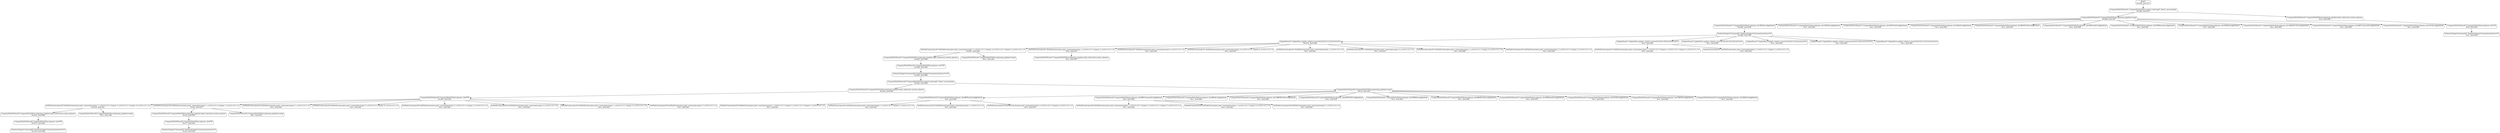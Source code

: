 digraph MCTS {
  node [shape=box, style=rounded];
  0 [label="ROOT
N=300, Q=0.937"];
  1 [label="ComputePathToState#1.ComputePathToState.named_state=gp7_detect_arucomarker
N=300, Q=0.937"];
  2 [label="ComputePathToState#1.ComputePathToState.planning_pipeline=ompl
N=296, Q=0.937"];
  3 [label="ComputePathToState#1.ComputePathToState.planner_id=RRTkConfigDefault
N=285, Q=0.938"];
  4 [label="YaskawaGripperCommand#1.YaskawaGripperCommand.position=0.0
N=284, Q=0.938"];
  5 [label="UpdatePose#1.UpdatePose.update_relative_pose=0.0;0.0;0.11;0.0;0.0;0.0;0.0
N=276, Q=0.938"];
  6 [label="SetPathConstraints#1.SetPathConstraints.joint_constraints=joint_1_s,0.0,0.1,0.1,1.0;joint_3_s,0.0,0.1,0.1,1.0;joint_5_s,0.0,0.1,0.1,1.0
N=267, Q=0.938"];
  7 [label="ComputePathToPose#1.ComputePathToPose.planning_pipeline=pilz_industrial_motion_planner
N=265, Q=0.940"];
  8 [label="ComputePathToPose#1.ComputePathToPose.planner_id=PTP
N=264, Q=0.940"];
  9 [label="YaskawaGripperCommand#2.YaskawaGripperCommand.position=0.235
N=263, Q=0.940"];
  10 [label="ComputePathToState#2.ComputePathToState.named_state=gp7_detect_arucomarker
N=262, Q=0.940"];
  11 [label="ComputePathToState#2.ComputePathToState.planning_pipeline=pilz_industrial_motion_planner
N=242, Q=0.941"];
  12 [label="ComputePathToState#2.ComputePathToState.planner_id=PTP
N=241, Q=0.941"];
  13 [label="SetPathConstraints#2.SetPathConstraints.joint_constraints=joint_1_s,0.0,0.1,0.1,1.0;joint_3_s,0.0,0.1,0.1,1.0;joint_5_s,0.0,0.1,0.1,1.0
N=214, Q=0.941"];
  14 [label="ComputePathToPose#2.ComputePathToPose.planning_pipeline=pilz_industrial_motion_planner
N=212, Q=0.942"];
  15 [label="ComputePathToPose#2.ComputePathToPose.planner_id=PTP
N=211, Q=0.942"];
  16 [label="YaskawaGripperCommand#3.YaskawaGripperCommand.position=0.0
N=210, Q=0.942"];
  17 [label="ComputePathToPose#2.ComputePathToPose.planning_pipeline=ompl
N=1, Q=0.788"];
  18 [label="SetPathConstraints#2.SetPathConstraints.joint_constraints=joint_1_s,0.0,0.1,0.1,1.0;joint_3_s,0.0,0.1,0.1,1.0
N=20, Q=0.937"];
  19 [label="ComputePathToPose#2.ComputePathToPose.planning_pipeline=pilz_industrial_motion_planner
N=18, Q=0.943"];
  20 [label="ComputePathToPose#2.ComputePathToPose.planner_id=PTP
N=17, Q=0.943"];
  21 [label="YaskawaGripperCommand#3.YaskawaGripperCommand.position=0.0
N=16, Q=0.943"];
  22 [label="ComputePathToPose#2.ComputePathToPose.planning_pipeline=ompl
N=1, Q=0.831"];
  23 [label="SetPathConstraints#2.SetPathConstraints.joint_constraints=joint_1_s,0.0,0.1,0.1,1.0
N=1, Q=0.943"];
  24 [label="SetPathConstraints#2.SetPathConstraints.joint_constraints=joint_3_s,0.0,0.1,0.1,1.0;joint_6_s,0.0,0.1,0.1,1.0
N=1, Q=0.941"];
  25 [label="SetPathConstraints#2.SetPathConstraints.joint_constraints=joint_3_s,0.0,0.1,0.1,1.0;joint_5_s,0.0,0.1,0.1,1.0
N=1, Q=0.942"];
  26 [label="SetPathConstraints#2.SetPathConstraints.joint_constraints=joint_3_s,0.0,0.1,0.1,1.0
N=1, Q=0.943"];
  27 [label="SetPathConstraints#2.SetPathConstraints.joint_constraints=joint_1_s,0.0,0.1,0.1,1.0;joint_5_s,0.0,0.1,0.1,1.0
N=1, Q=0.942"];
  28 [label="SetPathConstraints#2.SetPathConstraints.joint_constraints=joint_5_s,0.0,0.1,0.1,1.0
N=1, Q=0.942"];
  29 [label="ComputePathToState#2.ComputePathToState.planning_pipeline=ompl
N=19, Q=0.933"];
  30 [label="ComputePathToState#2.ComputePathToState.planner_id=RRTstarkConfigDefault
N=5, Q=0.928"];
  31 [label="SetPathConstraints#2.SetPathConstraints.joint_constraints=joint_1_s,0.0,0.1,0.1,1.0;joint_3_s,0.0,0.1,0.1,1.0;joint_5_s,0.0,0.1,0.1,1.0
N=1, Q=0.941"];
  32 [label="SetPathConstraints#2.SetPathConstraints.joint_constraints=joint_1_s,0.0,0.1,0.1,1.0;joint_3_s,0.0,0.1,0.1,1.0
N=1, Q=0.943"];
  33 [label="SetPathConstraints#2.SetPathConstraints.joint_constraints=joint_1_s,0.0,0.1,0.1,1.0
N=1, Q=0.940"];
  34 [label="SetPathConstraints#2.SetPathConstraints.joint_constraints=joint_3_s,0.0,0.1,0.1,1.0;joint_6_s,0.0,0.1,0.1,1.0
N=1, Q=0.876"];
  35 [label="ComputePathToState#2.ComputePathToState.planner_id=RRTConnectkConfigDefault
N=4, Q=0.942"];
  36 [label="SetPathConstraints#2.SetPathConstraints.joint_constraints=joint_1_s,0.0,0.1,0.1,1.0;joint_3_s,0.0,0.1,0.1,1.0;joint_5_s,0.0,0.1,0.1,1.0
N=1, Q=0.944"];
  37 [label="SetPathConstraints#2.SetPathConstraints.joint_constraints=joint_1_s,0.0,0.1,0.1,1.0;joint_3_s,0.0,0.1,0.1,1.0
N=1, Q=0.943"];
  38 [label="SetPathConstraints#2.SetPathConstraints.joint_constraints=joint_1_s,0.0,0.1,0.1,1.0
N=1, Q=0.938"];
  39 [label="ComputePathToState#2.ComputePathToState.planner_id=RRTkConfigDefault
N=1, Q=0.940"];
  40 [label="ComputePathToState#2.ComputePathToState.planner_id=LBKPIECEkConfigDefault
N=1, Q=0.942"];
  41 [label="ComputePathToState#2.ComputePathToState.planner_id=KPIECEkConfigDefault
N=1, Q=0.918"];
  42 [label="ComputePathToState#2.ComputePathToState.planner_id=PRMkConfigDefault
N=1, Q=0.943"];
  43 [label="ComputePathToState#2.ComputePathToState.planner_id=BKPIECEkConfigDefault
N=1, Q=0.942"];
  44 [label="ComputePathToState#2.ComputePathToState.planner_id=PRMstarkConfigDefault
N=1, Q=0.878"];
  45 [label="ComputePathToState#2.ComputePathToState.planner_id=ESTkConfigDefault
N=1, Q=0.938"];
  46 [label="ComputePathToState#2.ComputePathToState.planner_id=TRRTkConfigDefault
N=1, Q=0.942"];
  47 [label="ComputePathToState#2.ComputePathToState.planner_id=SBLkConfigDefault
N=1, Q=0.941"];
  48 [label="ComputePathToPose#1.ComputePathToPose.planning_pipeline=ompl
N=1, Q=0.300"];
  49 [label="SetPathConstraints#1.SetPathConstraints.joint_constraints=joint_1_s,0.0,0.1,0.1,1.0;joint_3_s,0.0,0.1,0.1,1.0
N=2, Q=0.937"];
  50 [label="ComputePathToPose#1.ComputePathToPose.planning_pipeline=pilz_industrial_motion_planner
N=1, Q=0.937"];
  51 [label="SetPathConstraints#1.SetPathConstraints.joint_constraints=joint_5_s,0.0,0.1,0.1,1.0
N=1, Q=0.939"];
  52 [label="SetPathConstraints#1.SetPathConstraints.joint_constraints=joint_3_s,0.0,0.1,0.1,1.0;joint_6_s,0.0,0.1,0.1,1.0
N=1, Q=0.937"];
  53 [label="SetPathConstraints#1.SetPathConstraints.joint_constraints=joint_1_s,0.0,0.1,0.1,1.0
N=1, Q=0.941"];
  54 [label="SetPathConstraints#1.SetPathConstraints.joint_constraints=joint_3_s,0.0,0.1,0.1,1.0
N=1, Q=0.937"];
  55 [label="SetPathConstraints#1.SetPathConstraints.joint_constraints=joint_1_s,0.0,0.1,0.1,1.0;joint_5_s,0.0,0.1,0.1,1.0
N=1, Q=0.989"];
  56 [label="SetPathConstraints#1.SetPathConstraints.joint_constraints=joint_3_s,0.0,0.1,0.1,1.0;joint_5_s,0.0,0.1,0.1,1.0
N=1, Q=0.938"];
  57 [label="UpdatePose#1.UpdatePose.update_relative_pose=0.0;0.0;0.105;0.0;0.0;0.0;0.0
N=3, Q=0.923"];
  58 [label="SetPathConstraints#1.SetPathConstraints.joint_constraints=joint_1_s,0.0,0.1,0.1,1.0;joint_3_s,0.0,0.1,0.1,1.0;joint_5_s,0.0,0.1,0.1,1.0
N=1, Q=0.924"];
  59 [label="SetPathConstraints#1.SetPathConstraints.joint_constraints=joint_1_s,0.0,0.1,0.1,1.0;joint_3_s,0.0,0.1,0.1,1.0
N=1, Q=0.922"];
  60 [label="UpdatePose#1.UpdatePose.update_relative_pose=0.0;0.0;0.10;0.0;0.0;0.0;0.0
N=1, Q=0.939"];
  61 [label="UpdatePose#1.UpdatePose.update_relative_pose=0.0;0.0;0.12;0.0;0.0;0.0;0.0
N=1, Q=0.943"];
  62 [label="UpdatePose#1.UpdatePose.update_relative_pose=0.0;0.0;0.125;0.0;0.0;0.0;0.0
N=1, Q=0.943"];
  63 [label="UpdatePose#1.UpdatePose.update_relative_pose=0.0;0.0;0.115;0.0;0.0;0.0;0.0
N=1, Q=0.943"];
  64 [label="ComputePathToState#1.ComputePathToState.planner_id=TRRTkConfigDefault
N=1, Q=0.936"];
  65 [label="ComputePathToState#1.ComputePathToState.planner_id=KPIECEkConfigDefault
N=1, Q=0.939"];
  66 [label="ComputePathToState#1.ComputePathToState.planner_id=SBLkConfigDefault
N=1, Q=0.936"];
  67 [label="ComputePathToState#1.ComputePathToState.planner_id=BKPIECEkConfigDefault
N=1, Q=0.937"];
  68 [label="ComputePathToState#1.ComputePathToState.planner_id=RRTstarkConfigDefault
N=1, Q=0.938"];
  69 [label="ComputePathToState#1.ComputePathToState.planner_id=PRMstarkConfigDefault
N=1, Q=0.941"];
  70 [label="ComputePathToState#1.ComputePathToState.planner_id=PRMkConfigDefault
N=1, Q=0.938"];
  71 [label="ComputePathToState#1.ComputePathToState.planner_id=LBKPIECEkConfigDefault
N=1, Q=0.943"];
  72 [label="ComputePathToState#1.ComputePathToState.planner_id=RRTConnectkConfigDefault
N=1, Q=0.450"];
  73 [label="ComputePathToState#1.ComputePathToState.planner_id=ESTkConfigDefault
N=1, Q=0.939"];
  74 [label="ComputePathToState#1.ComputePathToState.planning_pipeline=pilz_industrial_motion_planner
N=3, Q=0.939"];
  75 [label="ComputePathToState#1.ComputePathToState.planner_id=PTP
N=2, Q=0.939"];
  76 [label="YaskawaGripperCommand#1.YaskawaGripperCommand.position=0.0
N=1, Q=0.939"];
  0 -> 1;
  1 -> 2;
  2 -> 3;
  3 -> 4;
  4 -> 5;
  5 -> 6;
  6 -> 7;
  7 -> 8;
  8 -> 9;
  9 -> 10;
  10 -> 11;
  11 -> 12;
  12 -> 13;
  13 -> 14;
  14 -> 15;
  15 -> 16;
  13 -> 17;
  12 -> 18;
  18 -> 19;
  19 -> 20;
  20 -> 21;
  18 -> 22;
  12 -> 23;
  12 -> 24;
  12 -> 25;
  12 -> 26;
  12 -> 27;
  12 -> 28;
  10 -> 29;
  29 -> 30;
  30 -> 31;
  30 -> 32;
  30 -> 33;
  30 -> 34;
  29 -> 35;
  35 -> 36;
  35 -> 37;
  35 -> 38;
  29 -> 39;
  29 -> 40;
  29 -> 41;
  29 -> 42;
  29 -> 43;
  29 -> 44;
  29 -> 45;
  29 -> 46;
  29 -> 47;
  6 -> 48;
  5 -> 49;
  49 -> 50;
  5 -> 51;
  5 -> 52;
  5 -> 53;
  5 -> 54;
  5 -> 55;
  5 -> 56;
  4 -> 57;
  57 -> 58;
  57 -> 59;
  4 -> 60;
  4 -> 61;
  4 -> 62;
  4 -> 63;
  2 -> 64;
  2 -> 65;
  2 -> 66;
  2 -> 67;
  2 -> 68;
  2 -> 69;
  2 -> 70;
  2 -> 71;
  2 -> 72;
  2 -> 73;
  1 -> 74;
  74 -> 75;
  75 -> 76;
}
